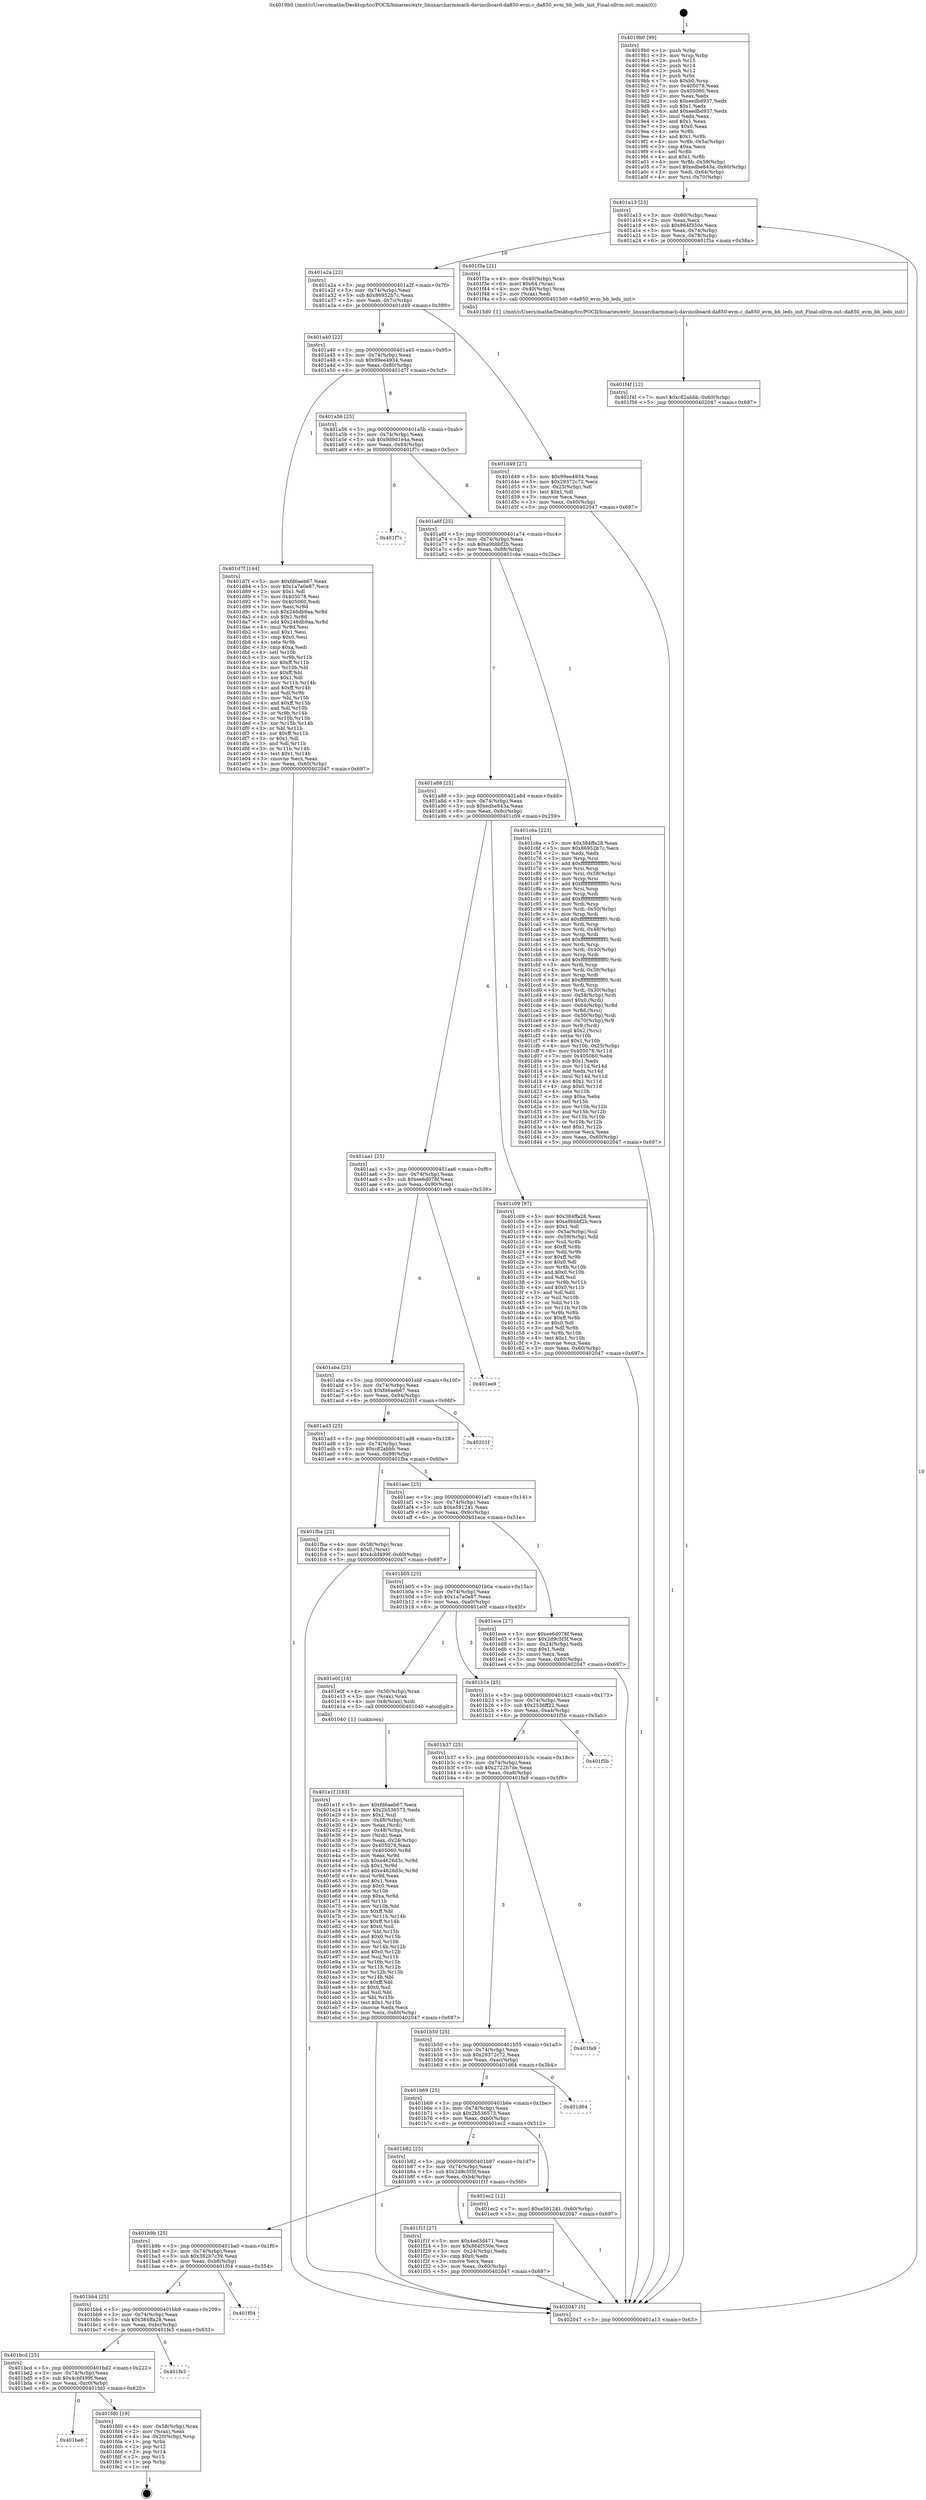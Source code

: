 digraph "0x4019b0" {
  label = "0x4019b0 (/mnt/c/Users/mathe/Desktop/tcc/POCII/binaries/extr_linuxarcharmmach-davinciboard-da850-evm.c_da850_evm_bb_leds_init_Final-ollvm.out::main(0))"
  labelloc = "t"
  node[shape=record]

  Entry [label="",width=0.3,height=0.3,shape=circle,fillcolor=black,style=filled]
  "0x401a13" [label="{
     0x401a13 [23]\l
     | [instrs]\l
     &nbsp;&nbsp;0x401a13 \<+3\>: mov -0x60(%rbp),%eax\l
     &nbsp;&nbsp;0x401a16 \<+2\>: mov %eax,%ecx\l
     &nbsp;&nbsp;0x401a18 \<+6\>: sub $0x864f350e,%ecx\l
     &nbsp;&nbsp;0x401a1e \<+3\>: mov %eax,-0x74(%rbp)\l
     &nbsp;&nbsp;0x401a21 \<+3\>: mov %ecx,-0x78(%rbp)\l
     &nbsp;&nbsp;0x401a24 \<+6\>: je 0000000000401f3a \<main+0x58a\>\l
  }"]
  "0x401f3a" [label="{
     0x401f3a [21]\l
     | [instrs]\l
     &nbsp;&nbsp;0x401f3a \<+4\>: mov -0x40(%rbp),%rax\l
     &nbsp;&nbsp;0x401f3e \<+6\>: movl $0x64,(%rax)\l
     &nbsp;&nbsp;0x401f44 \<+4\>: mov -0x40(%rbp),%rax\l
     &nbsp;&nbsp;0x401f48 \<+2\>: mov (%rax),%edi\l
     &nbsp;&nbsp;0x401f4a \<+5\>: call 00000000004015d0 \<da850_evm_bb_leds_init\>\l
     | [calls]\l
     &nbsp;&nbsp;0x4015d0 \{1\} (/mnt/c/Users/mathe/Desktop/tcc/POCII/binaries/extr_linuxarcharmmach-davinciboard-da850-evm.c_da850_evm_bb_leds_init_Final-ollvm.out::da850_evm_bb_leds_init)\l
  }"]
  "0x401a2a" [label="{
     0x401a2a [22]\l
     | [instrs]\l
     &nbsp;&nbsp;0x401a2a \<+5\>: jmp 0000000000401a2f \<main+0x7f\>\l
     &nbsp;&nbsp;0x401a2f \<+3\>: mov -0x74(%rbp),%eax\l
     &nbsp;&nbsp;0x401a32 \<+5\>: sub $0x86952b7c,%eax\l
     &nbsp;&nbsp;0x401a37 \<+3\>: mov %eax,-0x7c(%rbp)\l
     &nbsp;&nbsp;0x401a3a \<+6\>: je 0000000000401d49 \<main+0x399\>\l
  }"]
  Exit [label="",width=0.3,height=0.3,shape=circle,fillcolor=black,style=filled,peripheries=2]
  "0x401d49" [label="{
     0x401d49 [27]\l
     | [instrs]\l
     &nbsp;&nbsp;0x401d49 \<+5\>: mov $0x99ee4934,%eax\l
     &nbsp;&nbsp;0x401d4e \<+5\>: mov $0x29372c72,%ecx\l
     &nbsp;&nbsp;0x401d53 \<+3\>: mov -0x25(%rbp),%dl\l
     &nbsp;&nbsp;0x401d56 \<+3\>: test $0x1,%dl\l
     &nbsp;&nbsp;0x401d59 \<+3\>: cmovne %ecx,%eax\l
     &nbsp;&nbsp;0x401d5c \<+3\>: mov %eax,-0x60(%rbp)\l
     &nbsp;&nbsp;0x401d5f \<+5\>: jmp 0000000000402047 \<main+0x697\>\l
  }"]
  "0x401a40" [label="{
     0x401a40 [22]\l
     | [instrs]\l
     &nbsp;&nbsp;0x401a40 \<+5\>: jmp 0000000000401a45 \<main+0x95\>\l
     &nbsp;&nbsp;0x401a45 \<+3\>: mov -0x74(%rbp),%eax\l
     &nbsp;&nbsp;0x401a48 \<+5\>: sub $0x99ee4934,%eax\l
     &nbsp;&nbsp;0x401a4d \<+3\>: mov %eax,-0x80(%rbp)\l
     &nbsp;&nbsp;0x401a50 \<+6\>: je 0000000000401d7f \<main+0x3cf\>\l
  }"]
  "0x401be6" [label="{
     0x401be6\l
  }", style=dashed]
  "0x401d7f" [label="{
     0x401d7f [144]\l
     | [instrs]\l
     &nbsp;&nbsp;0x401d7f \<+5\>: mov $0xfd6aeb67,%eax\l
     &nbsp;&nbsp;0x401d84 \<+5\>: mov $0x1a7a0e87,%ecx\l
     &nbsp;&nbsp;0x401d89 \<+2\>: mov $0x1,%dl\l
     &nbsp;&nbsp;0x401d8b \<+7\>: mov 0x405078,%esi\l
     &nbsp;&nbsp;0x401d92 \<+7\>: mov 0x405060,%edi\l
     &nbsp;&nbsp;0x401d99 \<+3\>: mov %esi,%r8d\l
     &nbsp;&nbsp;0x401d9c \<+7\>: sub $0x246db9aa,%r8d\l
     &nbsp;&nbsp;0x401da3 \<+4\>: sub $0x1,%r8d\l
     &nbsp;&nbsp;0x401da7 \<+7\>: add $0x246db9aa,%r8d\l
     &nbsp;&nbsp;0x401dae \<+4\>: imul %r8d,%esi\l
     &nbsp;&nbsp;0x401db2 \<+3\>: and $0x1,%esi\l
     &nbsp;&nbsp;0x401db5 \<+3\>: cmp $0x0,%esi\l
     &nbsp;&nbsp;0x401db8 \<+4\>: sete %r9b\l
     &nbsp;&nbsp;0x401dbc \<+3\>: cmp $0xa,%edi\l
     &nbsp;&nbsp;0x401dbf \<+4\>: setl %r10b\l
     &nbsp;&nbsp;0x401dc3 \<+3\>: mov %r9b,%r11b\l
     &nbsp;&nbsp;0x401dc6 \<+4\>: xor $0xff,%r11b\l
     &nbsp;&nbsp;0x401dca \<+3\>: mov %r10b,%bl\l
     &nbsp;&nbsp;0x401dcd \<+3\>: xor $0xff,%bl\l
     &nbsp;&nbsp;0x401dd0 \<+3\>: xor $0x1,%dl\l
     &nbsp;&nbsp;0x401dd3 \<+3\>: mov %r11b,%r14b\l
     &nbsp;&nbsp;0x401dd6 \<+4\>: and $0xff,%r14b\l
     &nbsp;&nbsp;0x401dda \<+3\>: and %dl,%r9b\l
     &nbsp;&nbsp;0x401ddd \<+3\>: mov %bl,%r15b\l
     &nbsp;&nbsp;0x401de0 \<+4\>: and $0xff,%r15b\l
     &nbsp;&nbsp;0x401de4 \<+3\>: and %dl,%r10b\l
     &nbsp;&nbsp;0x401de7 \<+3\>: or %r9b,%r14b\l
     &nbsp;&nbsp;0x401dea \<+3\>: or %r10b,%r15b\l
     &nbsp;&nbsp;0x401ded \<+3\>: xor %r15b,%r14b\l
     &nbsp;&nbsp;0x401df0 \<+3\>: or %bl,%r11b\l
     &nbsp;&nbsp;0x401df3 \<+4\>: xor $0xff,%r11b\l
     &nbsp;&nbsp;0x401df7 \<+3\>: or $0x1,%dl\l
     &nbsp;&nbsp;0x401dfa \<+3\>: and %dl,%r11b\l
     &nbsp;&nbsp;0x401dfd \<+3\>: or %r11b,%r14b\l
     &nbsp;&nbsp;0x401e00 \<+4\>: test $0x1,%r14b\l
     &nbsp;&nbsp;0x401e04 \<+3\>: cmovne %ecx,%eax\l
     &nbsp;&nbsp;0x401e07 \<+3\>: mov %eax,-0x60(%rbp)\l
     &nbsp;&nbsp;0x401e0a \<+5\>: jmp 0000000000402047 \<main+0x697\>\l
  }"]
  "0x401a56" [label="{
     0x401a56 [25]\l
     | [instrs]\l
     &nbsp;&nbsp;0x401a56 \<+5\>: jmp 0000000000401a5b \<main+0xab\>\l
     &nbsp;&nbsp;0x401a5b \<+3\>: mov -0x74(%rbp),%eax\l
     &nbsp;&nbsp;0x401a5e \<+5\>: sub $0x9d9d1e4a,%eax\l
     &nbsp;&nbsp;0x401a63 \<+6\>: mov %eax,-0x84(%rbp)\l
     &nbsp;&nbsp;0x401a69 \<+6\>: je 0000000000401f7c \<main+0x5cc\>\l
  }"]
  "0x401fd0" [label="{
     0x401fd0 [19]\l
     | [instrs]\l
     &nbsp;&nbsp;0x401fd0 \<+4\>: mov -0x58(%rbp),%rax\l
     &nbsp;&nbsp;0x401fd4 \<+2\>: mov (%rax),%eax\l
     &nbsp;&nbsp;0x401fd6 \<+4\>: lea -0x20(%rbp),%rsp\l
     &nbsp;&nbsp;0x401fda \<+1\>: pop %rbx\l
     &nbsp;&nbsp;0x401fdb \<+2\>: pop %r12\l
     &nbsp;&nbsp;0x401fdd \<+2\>: pop %r14\l
     &nbsp;&nbsp;0x401fdf \<+2\>: pop %r15\l
     &nbsp;&nbsp;0x401fe1 \<+1\>: pop %rbp\l
     &nbsp;&nbsp;0x401fe2 \<+1\>: ret\l
  }"]
  "0x401f7c" [label="{
     0x401f7c\l
  }", style=dashed]
  "0x401a6f" [label="{
     0x401a6f [25]\l
     | [instrs]\l
     &nbsp;&nbsp;0x401a6f \<+5\>: jmp 0000000000401a74 \<main+0xc4\>\l
     &nbsp;&nbsp;0x401a74 \<+3\>: mov -0x74(%rbp),%eax\l
     &nbsp;&nbsp;0x401a77 \<+5\>: sub $0xa9bbbf2b,%eax\l
     &nbsp;&nbsp;0x401a7c \<+6\>: mov %eax,-0x88(%rbp)\l
     &nbsp;&nbsp;0x401a82 \<+6\>: je 0000000000401c6a \<main+0x2ba\>\l
  }"]
  "0x401bcd" [label="{
     0x401bcd [25]\l
     | [instrs]\l
     &nbsp;&nbsp;0x401bcd \<+5\>: jmp 0000000000401bd2 \<main+0x222\>\l
     &nbsp;&nbsp;0x401bd2 \<+3\>: mov -0x74(%rbp),%eax\l
     &nbsp;&nbsp;0x401bd5 \<+5\>: sub $0x4cbf499f,%eax\l
     &nbsp;&nbsp;0x401bda \<+6\>: mov %eax,-0xc0(%rbp)\l
     &nbsp;&nbsp;0x401be0 \<+6\>: je 0000000000401fd0 \<main+0x620\>\l
  }"]
  "0x401c6a" [label="{
     0x401c6a [223]\l
     | [instrs]\l
     &nbsp;&nbsp;0x401c6a \<+5\>: mov $0x384ffa28,%eax\l
     &nbsp;&nbsp;0x401c6f \<+5\>: mov $0x86952b7c,%ecx\l
     &nbsp;&nbsp;0x401c74 \<+2\>: xor %edx,%edx\l
     &nbsp;&nbsp;0x401c76 \<+3\>: mov %rsp,%rsi\l
     &nbsp;&nbsp;0x401c79 \<+4\>: add $0xfffffffffffffff0,%rsi\l
     &nbsp;&nbsp;0x401c7d \<+3\>: mov %rsi,%rsp\l
     &nbsp;&nbsp;0x401c80 \<+4\>: mov %rsi,-0x58(%rbp)\l
     &nbsp;&nbsp;0x401c84 \<+3\>: mov %rsp,%rsi\l
     &nbsp;&nbsp;0x401c87 \<+4\>: add $0xfffffffffffffff0,%rsi\l
     &nbsp;&nbsp;0x401c8b \<+3\>: mov %rsi,%rsp\l
     &nbsp;&nbsp;0x401c8e \<+3\>: mov %rsp,%rdi\l
     &nbsp;&nbsp;0x401c91 \<+4\>: add $0xfffffffffffffff0,%rdi\l
     &nbsp;&nbsp;0x401c95 \<+3\>: mov %rdi,%rsp\l
     &nbsp;&nbsp;0x401c98 \<+4\>: mov %rdi,-0x50(%rbp)\l
     &nbsp;&nbsp;0x401c9c \<+3\>: mov %rsp,%rdi\l
     &nbsp;&nbsp;0x401c9f \<+4\>: add $0xfffffffffffffff0,%rdi\l
     &nbsp;&nbsp;0x401ca3 \<+3\>: mov %rdi,%rsp\l
     &nbsp;&nbsp;0x401ca6 \<+4\>: mov %rdi,-0x48(%rbp)\l
     &nbsp;&nbsp;0x401caa \<+3\>: mov %rsp,%rdi\l
     &nbsp;&nbsp;0x401cad \<+4\>: add $0xfffffffffffffff0,%rdi\l
     &nbsp;&nbsp;0x401cb1 \<+3\>: mov %rdi,%rsp\l
     &nbsp;&nbsp;0x401cb4 \<+4\>: mov %rdi,-0x40(%rbp)\l
     &nbsp;&nbsp;0x401cb8 \<+3\>: mov %rsp,%rdi\l
     &nbsp;&nbsp;0x401cbb \<+4\>: add $0xfffffffffffffff0,%rdi\l
     &nbsp;&nbsp;0x401cbf \<+3\>: mov %rdi,%rsp\l
     &nbsp;&nbsp;0x401cc2 \<+4\>: mov %rdi,-0x38(%rbp)\l
     &nbsp;&nbsp;0x401cc6 \<+3\>: mov %rsp,%rdi\l
     &nbsp;&nbsp;0x401cc9 \<+4\>: add $0xfffffffffffffff0,%rdi\l
     &nbsp;&nbsp;0x401ccd \<+3\>: mov %rdi,%rsp\l
     &nbsp;&nbsp;0x401cd0 \<+4\>: mov %rdi,-0x30(%rbp)\l
     &nbsp;&nbsp;0x401cd4 \<+4\>: mov -0x58(%rbp),%rdi\l
     &nbsp;&nbsp;0x401cd8 \<+6\>: movl $0x0,(%rdi)\l
     &nbsp;&nbsp;0x401cde \<+4\>: mov -0x64(%rbp),%r8d\l
     &nbsp;&nbsp;0x401ce2 \<+3\>: mov %r8d,(%rsi)\l
     &nbsp;&nbsp;0x401ce5 \<+4\>: mov -0x50(%rbp),%rdi\l
     &nbsp;&nbsp;0x401ce9 \<+4\>: mov -0x70(%rbp),%r9\l
     &nbsp;&nbsp;0x401ced \<+3\>: mov %r9,(%rdi)\l
     &nbsp;&nbsp;0x401cf0 \<+3\>: cmpl $0x2,(%rsi)\l
     &nbsp;&nbsp;0x401cf3 \<+4\>: setne %r10b\l
     &nbsp;&nbsp;0x401cf7 \<+4\>: and $0x1,%r10b\l
     &nbsp;&nbsp;0x401cfb \<+4\>: mov %r10b,-0x25(%rbp)\l
     &nbsp;&nbsp;0x401cff \<+8\>: mov 0x405078,%r11d\l
     &nbsp;&nbsp;0x401d07 \<+7\>: mov 0x405060,%ebx\l
     &nbsp;&nbsp;0x401d0e \<+3\>: sub $0x1,%edx\l
     &nbsp;&nbsp;0x401d11 \<+3\>: mov %r11d,%r14d\l
     &nbsp;&nbsp;0x401d14 \<+3\>: add %edx,%r14d\l
     &nbsp;&nbsp;0x401d17 \<+4\>: imul %r14d,%r11d\l
     &nbsp;&nbsp;0x401d1b \<+4\>: and $0x1,%r11d\l
     &nbsp;&nbsp;0x401d1f \<+4\>: cmp $0x0,%r11d\l
     &nbsp;&nbsp;0x401d23 \<+4\>: sete %r10b\l
     &nbsp;&nbsp;0x401d27 \<+3\>: cmp $0xa,%ebx\l
     &nbsp;&nbsp;0x401d2a \<+4\>: setl %r15b\l
     &nbsp;&nbsp;0x401d2e \<+3\>: mov %r10b,%r12b\l
     &nbsp;&nbsp;0x401d31 \<+3\>: and %r15b,%r12b\l
     &nbsp;&nbsp;0x401d34 \<+3\>: xor %r15b,%r10b\l
     &nbsp;&nbsp;0x401d37 \<+3\>: or %r10b,%r12b\l
     &nbsp;&nbsp;0x401d3a \<+4\>: test $0x1,%r12b\l
     &nbsp;&nbsp;0x401d3e \<+3\>: cmovne %ecx,%eax\l
     &nbsp;&nbsp;0x401d41 \<+3\>: mov %eax,-0x60(%rbp)\l
     &nbsp;&nbsp;0x401d44 \<+5\>: jmp 0000000000402047 \<main+0x697\>\l
  }"]
  "0x401a88" [label="{
     0x401a88 [25]\l
     | [instrs]\l
     &nbsp;&nbsp;0x401a88 \<+5\>: jmp 0000000000401a8d \<main+0xdd\>\l
     &nbsp;&nbsp;0x401a8d \<+3\>: mov -0x74(%rbp),%eax\l
     &nbsp;&nbsp;0x401a90 \<+5\>: sub $0xedbe843a,%eax\l
     &nbsp;&nbsp;0x401a95 \<+6\>: mov %eax,-0x8c(%rbp)\l
     &nbsp;&nbsp;0x401a9b \<+6\>: je 0000000000401c09 \<main+0x259\>\l
  }"]
  "0x401fe3" [label="{
     0x401fe3\l
  }", style=dashed]
  "0x401c09" [label="{
     0x401c09 [97]\l
     | [instrs]\l
     &nbsp;&nbsp;0x401c09 \<+5\>: mov $0x384ffa28,%eax\l
     &nbsp;&nbsp;0x401c0e \<+5\>: mov $0xa9bbbf2b,%ecx\l
     &nbsp;&nbsp;0x401c13 \<+2\>: mov $0x1,%dl\l
     &nbsp;&nbsp;0x401c15 \<+4\>: mov -0x5a(%rbp),%sil\l
     &nbsp;&nbsp;0x401c19 \<+4\>: mov -0x59(%rbp),%dil\l
     &nbsp;&nbsp;0x401c1d \<+3\>: mov %sil,%r8b\l
     &nbsp;&nbsp;0x401c20 \<+4\>: xor $0xff,%r8b\l
     &nbsp;&nbsp;0x401c24 \<+3\>: mov %dil,%r9b\l
     &nbsp;&nbsp;0x401c27 \<+4\>: xor $0xff,%r9b\l
     &nbsp;&nbsp;0x401c2b \<+3\>: xor $0x0,%dl\l
     &nbsp;&nbsp;0x401c2e \<+3\>: mov %r8b,%r10b\l
     &nbsp;&nbsp;0x401c31 \<+4\>: and $0x0,%r10b\l
     &nbsp;&nbsp;0x401c35 \<+3\>: and %dl,%sil\l
     &nbsp;&nbsp;0x401c38 \<+3\>: mov %r9b,%r11b\l
     &nbsp;&nbsp;0x401c3b \<+4\>: and $0x0,%r11b\l
     &nbsp;&nbsp;0x401c3f \<+3\>: and %dl,%dil\l
     &nbsp;&nbsp;0x401c42 \<+3\>: or %sil,%r10b\l
     &nbsp;&nbsp;0x401c45 \<+3\>: or %dil,%r11b\l
     &nbsp;&nbsp;0x401c48 \<+3\>: xor %r11b,%r10b\l
     &nbsp;&nbsp;0x401c4b \<+3\>: or %r9b,%r8b\l
     &nbsp;&nbsp;0x401c4e \<+4\>: xor $0xff,%r8b\l
     &nbsp;&nbsp;0x401c52 \<+3\>: or $0x0,%dl\l
     &nbsp;&nbsp;0x401c55 \<+3\>: and %dl,%r8b\l
     &nbsp;&nbsp;0x401c58 \<+3\>: or %r8b,%r10b\l
     &nbsp;&nbsp;0x401c5b \<+4\>: test $0x1,%r10b\l
     &nbsp;&nbsp;0x401c5f \<+3\>: cmovne %ecx,%eax\l
     &nbsp;&nbsp;0x401c62 \<+3\>: mov %eax,-0x60(%rbp)\l
     &nbsp;&nbsp;0x401c65 \<+5\>: jmp 0000000000402047 \<main+0x697\>\l
  }"]
  "0x401aa1" [label="{
     0x401aa1 [25]\l
     | [instrs]\l
     &nbsp;&nbsp;0x401aa1 \<+5\>: jmp 0000000000401aa6 \<main+0xf6\>\l
     &nbsp;&nbsp;0x401aa6 \<+3\>: mov -0x74(%rbp),%eax\l
     &nbsp;&nbsp;0x401aa9 \<+5\>: sub $0xee6d078f,%eax\l
     &nbsp;&nbsp;0x401aae \<+6\>: mov %eax,-0x90(%rbp)\l
     &nbsp;&nbsp;0x401ab4 \<+6\>: je 0000000000401ee9 \<main+0x539\>\l
  }"]
  "0x402047" [label="{
     0x402047 [5]\l
     | [instrs]\l
     &nbsp;&nbsp;0x402047 \<+5\>: jmp 0000000000401a13 \<main+0x63\>\l
  }"]
  "0x4019b0" [label="{
     0x4019b0 [99]\l
     | [instrs]\l
     &nbsp;&nbsp;0x4019b0 \<+1\>: push %rbp\l
     &nbsp;&nbsp;0x4019b1 \<+3\>: mov %rsp,%rbp\l
     &nbsp;&nbsp;0x4019b4 \<+2\>: push %r15\l
     &nbsp;&nbsp;0x4019b6 \<+2\>: push %r14\l
     &nbsp;&nbsp;0x4019b8 \<+2\>: push %r12\l
     &nbsp;&nbsp;0x4019ba \<+1\>: push %rbx\l
     &nbsp;&nbsp;0x4019bb \<+7\>: sub $0xb0,%rsp\l
     &nbsp;&nbsp;0x4019c2 \<+7\>: mov 0x405078,%eax\l
     &nbsp;&nbsp;0x4019c9 \<+7\>: mov 0x405060,%ecx\l
     &nbsp;&nbsp;0x4019d0 \<+2\>: mov %eax,%edx\l
     &nbsp;&nbsp;0x4019d2 \<+6\>: sub $0xeedbd937,%edx\l
     &nbsp;&nbsp;0x4019d8 \<+3\>: sub $0x1,%edx\l
     &nbsp;&nbsp;0x4019db \<+6\>: add $0xeedbd937,%edx\l
     &nbsp;&nbsp;0x4019e1 \<+3\>: imul %edx,%eax\l
     &nbsp;&nbsp;0x4019e4 \<+3\>: and $0x1,%eax\l
     &nbsp;&nbsp;0x4019e7 \<+3\>: cmp $0x0,%eax\l
     &nbsp;&nbsp;0x4019ea \<+4\>: sete %r8b\l
     &nbsp;&nbsp;0x4019ee \<+4\>: and $0x1,%r8b\l
     &nbsp;&nbsp;0x4019f2 \<+4\>: mov %r8b,-0x5a(%rbp)\l
     &nbsp;&nbsp;0x4019f6 \<+3\>: cmp $0xa,%ecx\l
     &nbsp;&nbsp;0x4019f9 \<+4\>: setl %r8b\l
     &nbsp;&nbsp;0x4019fd \<+4\>: and $0x1,%r8b\l
     &nbsp;&nbsp;0x401a01 \<+4\>: mov %r8b,-0x59(%rbp)\l
     &nbsp;&nbsp;0x401a05 \<+7\>: movl $0xedbe843a,-0x60(%rbp)\l
     &nbsp;&nbsp;0x401a0c \<+3\>: mov %edi,-0x64(%rbp)\l
     &nbsp;&nbsp;0x401a0f \<+4\>: mov %rsi,-0x70(%rbp)\l
  }"]
  "0x401bb4" [label="{
     0x401bb4 [25]\l
     | [instrs]\l
     &nbsp;&nbsp;0x401bb4 \<+5\>: jmp 0000000000401bb9 \<main+0x209\>\l
     &nbsp;&nbsp;0x401bb9 \<+3\>: mov -0x74(%rbp),%eax\l
     &nbsp;&nbsp;0x401bbc \<+5\>: sub $0x384ffa28,%eax\l
     &nbsp;&nbsp;0x401bc1 \<+6\>: mov %eax,-0xbc(%rbp)\l
     &nbsp;&nbsp;0x401bc7 \<+6\>: je 0000000000401fe3 \<main+0x633\>\l
  }"]
  "0x401ee9" [label="{
     0x401ee9\l
  }", style=dashed]
  "0x401aba" [label="{
     0x401aba [25]\l
     | [instrs]\l
     &nbsp;&nbsp;0x401aba \<+5\>: jmp 0000000000401abf \<main+0x10f\>\l
     &nbsp;&nbsp;0x401abf \<+3\>: mov -0x74(%rbp),%eax\l
     &nbsp;&nbsp;0x401ac2 \<+5\>: sub $0xfd6aeb67,%eax\l
     &nbsp;&nbsp;0x401ac7 \<+6\>: mov %eax,-0x94(%rbp)\l
     &nbsp;&nbsp;0x401acd \<+6\>: je 000000000040201f \<main+0x66f\>\l
  }"]
  "0x401f04" [label="{
     0x401f04\l
  }", style=dashed]
  "0x40201f" [label="{
     0x40201f\l
  }", style=dashed]
  "0x401ad3" [label="{
     0x401ad3 [25]\l
     | [instrs]\l
     &nbsp;&nbsp;0x401ad3 \<+5\>: jmp 0000000000401ad8 \<main+0x128\>\l
     &nbsp;&nbsp;0x401ad8 \<+3\>: mov -0x74(%rbp),%eax\l
     &nbsp;&nbsp;0x401adb \<+5\>: sub $0xc82abbb,%eax\l
     &nbsp;&nbsp;0x401ae0 \<+6\>: mov %eax,-0x98(%rbp)\l
     &nbsp;&nbsp;0x401ae6 \<+6\>: je 0000000000401fba \<main+0x60a\>\l
  }"]
  "0x401f4f" [label="{
     0x401f4f [12]\l
     | [instrs]\l
     &nbsp;&nbsp;0x401f4f \<+7\>: movl $0xc82abbb,-0x60(%rbp)\l
     &nbsp;&nbsp;0x401f56 \<+5\>: jmp 0000000000402047 \<main+0x697\>\l
  }"]
  "0x401fba" [label="{
     0x401fba [22]\l
     | [instrs]\l
     &nbsp;&nbsp;0x401fba \<+4\>: mov -0x58(%rbp),%rax\l
     &nbsp;&nbsp;0x401fbe \<+6\>: movl $0x0,(%rax)\l
     &nbsp;&nbsp;0x401fc4 \<+7\>: movl $0x4cbf499f,-0x60(%rbp)\l
     &nbsp;&nbsp;0x401fcb \<+5\>: jmp 0000000000402047 \<main+0x697\>\l
  }"]
  "0x401aec" [label="{
     0x401aec [25]\l
     | [instrs]\l
     &nbsp;&nbsp;0x401aec \<+5\>: jmp 0000000000401af1 \<main+0x141\>\l
     &nbsp;&nbsp;0x401af1 \<+3\>: mov -0x74(%rbp),%eax\l
     &nbsp;&nbsp;0x401af4 \<+5\>: sub $0xe591241,%eax\l
     &nbsp;&nbsp;0x401af9 \<+6\>: mov %eax,-0x9c(%rbp)\l
     &nbsp;&nbsp;0x401aff \<+6\>: je 0000000000401ece \<main+0x51e\>\l
  }"]
  "0x401b9b" [label="{
     0x401b9b [25]\l
     | [instrs]\l
     &nbsp;&nbsp;0x401b9b \<+5\>: jmp 0000000000401ba0 \<main+0x1f0\>\l
     &nbsp;&nbsp;0x401ba0 \<+3\>: mov -0x74(%rbp),%eax\l
     &nbsp;&nbsp;0x401ba3 \<+5\>: sub $0x382b7c39,%eax\l
     &nbsp;&nbsp;0x401ba8 \<+6\>: mov %eax,-0xb8(%rbp)\l
     &nbsp;&nbsp;0x401bae \<+6\>: je 0000000000401f04 \<main+0x554\>\l
  }"]
  "0x401ece" [label="{
     0x401ece [27]\l
     | [instrs]\l
     &nbsp;&nbsp;0x401ece \<+5\>: mov $0xee6d078f,%eax\l
     &nbsp;&nbsp;0x401ed3 \<+5\>: mov $0x2d9c5f3f,%ecx\l
     &nbsp;&nbsp;0x401ed8 \<+3\>: mov -0x24(%rbp),%edx\l
     &nbsp;&nbsp;0x401edb \<+3\>: cmp $0x1,%edx\l
     &nbsp;&nbsp;0x401ede \<+3\>: cmovl %ecx,%eax\l
     &nbsp;&nbsp;0x401ee1 \<+3\>: mov %eax,-0x60(%rbp)\l
     &nbsp;&nbsp;0x401ee4 \<+5\>: jmp 0000000000402047 \<main+0x697\>\l
  }"]
  "0x401b05" [label="{
     0x401b05 [25]\l
     | [instrs]\l
     &nbsp;&nbsp;0x401b05 \<+5\>: jmp 0000000000401b0a \<main+0x15a\>\l
     &nbsp;&nbsp;0x401b0a \<+3\>: mov -0x74(%rbp),%eax\l
     &nbsp;&nbsp;0x401b0d \<+5\>: sub $0x1a7a0e87,%eax\l
     &nbsp;&nbsp;0x401b12 \<+6\>: mov %eax,-0xa0(%rbp)\l
     &nbsp;&nbsp;0x401b18 \<+6\>: je 0000000000401e0f \<main+0x45f\>\l
  }"]
  "0x401f1f" [label="{
     0x401f1f [27]\l
     | [instrs]\l
     &nbsp;&nbsp;0x401f1f \<+5\>: mov $0x4ed3d471,%eax\l
     &nbsp;&nbsp;0x401f24 \<+5\>: mov $0x864f350e,%ecx\l
     &nbsp;&nbsp;0x401f29 \<+3\>: mov -0x24(%rbp),%edx\l
     &nbsp;&nbsp;0x401f2c \<+3\>: cmp $0x0,%edx\l
     &nbsp;&nbsp;0x401f2f \<+3\>: cmove %ecx,%eax\l
     &nbsp;&nbsp;0x401f32 \<+3\>: mov %eax,-0x60(%rbp)\l
     &nbsp;&nbsp;0x401f35 \<+5\>: jmp 0000000000402047 \<main+0x697\>\l
  }"]
  "0x401e0f" [label="{
     0x401e0f [16]\l
     | [instrs]\l
     &nbsp;&nbsp;0x401e0f \<+4\>: mov -0x50(%rbp),%rax\l
     &nbsp;&nbsp;0x401e13 \<+3\>: mov (%rax),%rax\l
     &nbsp;&nbsp;0x401e16 \<+4\>: mov 0x8(%rax),%rdi\l
     &nbsp;&nbsp;0x401e1a \<+5\>: call 0000000000401040 \<atoi@plt\>\l
     | [calls]\l
     &nbsp;&nbsp;0x401040 \{1\} (unknown)\l
  }"]
  "0x401b1e" [label="{
     0x401b1e [25]\l
     | [instrs]\l
     &nbsp;&nbsp;0x401b1e \<+5\>: jmp 0000000000401b23 \<main+0x173\>\l
     &nbsp;&nbsp;0x401b23 \<+3\>: mov -0x74(%rbp),%eax\l
     &nbsp;&nbsp;0x401b26 \<+5\>: sub $0x2536ff22,%eax\l
     &nbsp;&nbsp;0x401b2b \<+6\>: mov %eax,-0xa4(%rbp)\l
     &nbsp;&nbsp;0x401b31 \<+6\>: je 0000000000401f5b \<main+0x5ab\>\l
  }"]
  "0x401e1f" [label="{
     0x401e1f [163]\l
     | [instrs]\l
     &nbsp;&nbsp;0x401e1f \<+5\>: mov $0xfd6aeb67,%ecx\l
     &nbsp;&nbsp;0x401e24 \<+5\>: mov $0x2b536573,%edx\l
     &nbsp;&nbsp;0x401e29 \<+3\>: mov $0x1,%sil\l
     &nbsp;&nbsp;0x401e2c \<+4\>: mov -0x48(%rbp),%rdi\l
     &nbsp;&nbsp;0x401e30 \<+2\>: mov %eax,(%rdi)\l
     &nbsp;&nbsp;0x401e32 \<+4\>: mov -0x48(%rbp),%rdi\l
     &nbsp;&nbsp;0x401e36 \<+2\>: mov (%rdi),%eax\l
     &nbsp;&nbsp;0x401e38 \<+3\>: mov %eax,-0x24(%rbp)\l
     &nbsp;&nbsp;0x401e3b \<+7\>: mov 0x405078,%eax\l
     &nbsp;&nbsp;0x401e42 \<+8\>: mov 0x405060,%r8d\l
     &nbsp;&nbsp;0x401e4a \<+3\>: mov %eax,%r9d\l
     &nbsp;&nbsp;0x401e4d \<+7\>: sub $0xe4626d3c,%r9d\l
     &nbsp;&nbsp;0x401e54 \<+4\>: sub $0x1,%r9d\l
     &nbsp;&nbsp;0x401e58 \<+7\>: add $0xe4626d3c,%r9d\l
     &nbsp;&nbsp;0x401e5f \<+4\>: imul %r9d,%eax\l
     &nbsp;&nbsp;0x401e63 \<+3\>: and $0x1,%eax\l
     &nbsp;&nbsp;0x401e66 \<+3\>: cmp $0x0,%eax\l
     &nbsp;&nbsp;0x401e69 \<+4\>: sete %r10b\l
     &nbsp;&nbsp;0x401e6d \<+4\>: cmp $0xa,%r8d\l
     &nbsp;&nbsp;0x401e71 \<+4\>: setl %r11b\l
     &nbsp;&nbsp;0x401e75 \<+3\>: mov %r10b,%bl\l
     &nbsp;&nbsp;0x401e78 \<+3\>: xor $0xff,%bl\l
     &nbsp;&nbsp;0x401e7b \<+3\>: mov %r11b,%r14b\l
     &nbsp;&nbsp;0x401e7e \<+4\>: xor $0xff,%r14b\l
     &nbsp;&nbsp;0x401e82 \<+4\>: xor $0x0,%sil\l
     &nbsp;&nbsp;0x401e86 \<+3\>: mov %bl,%r15b\l
     &nbsp;&nbsp;0x401e89 \<+4\>: and $0x0,%r15b\l
     &nbsp;&nbsp;0x401e8d \<+3\>: and %sil,%r10b\l
     &nbsp;&nbsp;0x401e90 \<+3\>: mov %r14b,%r12b\l
     &nbsp;&nbsp;0x401e93 \<+4\>: and $0x0,%r12b\l
     &nbsp;&nbsp;0x401e97 \<+3\>: and %sil,%r11b\l
     &nbsp;&nbsp;0x401e9a \<+3\>: or %r10b,%r15b\l
     &nbsp;&nbsp;0x401e9d \<+3\>: or %r11b,%r12b\l
     &nbsp;&nbsp;0x401ea0 \<+3\>: xor %r12b,%r15b\l
     &nbsp;&nbsp;0x401ea3 \<+3\>: or %r14b,%bl\l
     &nbsp;&nbsp;0x401ea6 \<+3\>: xor $0xff,%bl\l
     &nbsp;&nbsp;0x401ea9 \<+4\>: or $0x0,%sil\l
     &nbsp;&nbsp;0x401ead \<+3\>: and %sil,%bl\l
     &nbsp;&nbsp;0x401eb0 \<+3\>: or %bl,%r15b\l
     &nbsp;&nbsp;0x401eb3 \<+4\>: test $0x1,%r15b\l
     &nbsp;&nbsp;0x401eb7 \<+3\>: cmovne %edx,%ecx\l
     &nbsp;&nbsp;0x401eba \<+3\>: mov %ecx,-0x60(%rbp)\l
     &nbsp;&nbsp;0x401ebd \<+5\>: jmp 0000000000402047 \<main+0x697\>\l
  }"]
  "0x401b82" [label="{
     0x401b82 [25]\l
     | [instrs]\l
     &nbsp;&nbsp;0x401b82 \<+5\>: jmp 0000000000401b87 \<main+0x1d7\>\l
     &nbsp;&nbsp;0x401b87 \<+3\>: mov -0x74(%rbp),%eax\l
     &nbsp;&nbsp;0x401b8a \<+5\>: sub $0x2d9c5f3f,%eax\l
     &nbsp;&nbsp;0x401b8f \<+6\>: mov %eax,-0xb4(%rbp)\l
     &nbsp;&nbsp;0x401b95 \<+6\>: je 0000000000401f1f \<main+0x56f\>\l
  }"]
  "0x401f5b" [label="{
     0x401f5b\l
  }", style=dashed]
  "0x401b37" [label="{
     0x401b37 [25]\l
     | [instrs]\l
     &nbsp;&nbsp;0x401b37 \<+5\>: jmp 0000000000401b3c \<main+0x18c\>\l
     &nbsp;&nbsp;0x401b3c \<+3\>: mov -0x74(%rbp),%eax\l
     &nbsp;&nbsp;0x401b3f \<+5\>: sub $0x2722b7de,%eax\l
     &nbsp;&nbsp;0x401b44 \<+6\>: mov %eax,-0xa8(%rbp)\l
     &nbsp;&nbsp;0x401b4a \<+6\>: je 0000000000401fa9 \<main+0x5f9\>\l
  }"]
  "0x401ec2" [label="{
     0x401ec2 [12]\l
     | [instrs]\l
     &nbsp;&nbsp;0x401ec2 \<+7\>: movl $0xe591241,-0x60(%rbp)\l
     &nbsp;&nbsp;0x401ec9 \<+5\>: jmp 0000000000402047 \<main+0x697\>\l
  }"]
  "0x401fa9" [label="{
     0x401fa9\l
  }", style=dashed]
  "0x401b50" [label="{
     0x401b50 [25]\l
     | [instrs]\l
     &nbsp;&nbsp;0x401b50 \<+5\>: jmp 0000000000401b55 \<main+0x1a5\>\l
     &nbsp;&nbsp;0x401b55 \<+3\>: mov -0x74(%rbp),%eax\l
     &nbsp;&nbsp;0x401b58 \<+5\>: sub $0x29372c72,%eax\l
     &nbsp;&nbsp;0x401b5d \<+6\>: mov %eax,-0xac(%rbp)\l
     &nbsp;&nbsp;0x401b63 \<+6\>: je 0000000000401d64 \<main+0x3b4\>\l
  }"]
  "0x401b69" [label="{
     0x401b69 [25]\l
     | [instrs]\l
     &nbsp;&nbsp;0x401b69 \<+5\>: jmp 0000000000401b6e \<main+0x1be\>\l
     &nbsp;&nbsp;0x401b6e \<+3\>: mov -0x74(%rbp),%eax\l
     &nbsp;&nbsp;0x401b71 \<+5\>: sub $0x2b536573,%eax\l
     &nbsp;&nbsp;0x401b76 \<+6\>: mov %eax,-0xb0(%rbp)\l
     &nbsp;&nbsp;0x401b7c \<+6\>: je 0000000000401ec2 \<main+0x512\>\l
  }"]
  "0x401d64" [label="{
     0x401d64\l
  }", style=dashed]
  Entry -> "0x4019b0" [label=" 1"]
  "0x401a13" -> "0x401f3a" [label=" 1"]
  "0x401a13" -> "0x401a2a" [label=" 10"]
  "0x401fd0" -> Exit [label=" 1"]
  "0x401a2a" -> "0x401d49" [label=" 1"]
  "0x401a2a" -> "0x401a40" [label=" 9"]
  "0x401bcd" -> "0x401be6" [label=" 0"]
  "0x401a40" -> "0x401d7f" [label=" 1"]
  "0x401a40" -> "0x401a56" [label=" 8"]
  "0x401bcd" -> "0x401fd0" [label=" 1"]
  "0x401a56" -> "0x401f7c" [label=" 0"]
  "0x401a56" -> "0x401a6f" [label=" 8"]
  "0x401bb4" -> "0x401bcd" [label=" 1"]
  "0x401a6f" -> "0x401c6a" [label=" 1"]
  "0x401a6f" -> "0x401a88" [label=" 7"]
  "0x401bb4" -> "0x401fe3" [label=" 0"]
  "0x401a88" -> "0x401c09" [label=" 1"]
  "0x401a88" -> "0x401aa1" [label=" 6"]
  "0x401c09" -> "0x402047" [label=" 1"]
  "0x4019b0" -> "0x401a13" [label=" 1"]
  "0x402047" -> "0x401a13" [label=" 10"]
  "0x401c6a" -> "0x402047" [label=" 1"]
  "0x401d49" -> "0x402047" [label=" 1"]
  "0x401d7f" -> "0x402047" [label=" 1"]
  "0x401b9b" -> "0x401bb4" [label=" 1"]
  "0x401aa1" -> "0x401ee9" [label=" 0"]
  "0x401aa1" -> "0x401aba" [label=" 6"]
  "0x401b9b" -> "0x401f04" [label=" 0"]
  "0x401aba" -> "0x40201f" [label=" 0"]
  "0x401aba" -> "0x401ad3" [label=" 6"]
  "0x401fba" -> "0x402047" [label=" 1"]
  "0x401ad3" -> "0x401fba" [label=" 1"]
  "0x401ad3" -> "0x401aec" [label=" 5"]
  "0x401f4f" -> "0x402047" [label=" 1"]
  "0x401aec" -> "0x401ece" [label=" 1"]
  "0x401aec" -> "0x401b05" [label=" 4"]
  "0x401f3a" -> "0x401f4f" [label=" 1"]
  "0x401b05" -> "0x401e0f" [label=" 1"]
  "0x401b05" -> "0x401b1e" [label=" 3"]
  "0x401e0f" -> "0x401e1f" [label=" 1"]
  "0x401e1f" -> "0x402047" [label=" 1"]
  "0x401f1f" -> "0x402047" [label=" 1"]
  "0x401b1e" -> "0x401f5b" [label=" 0"]
  "0x401b1e" -> "0x401b37" [label=" 3"]
  "0x401b82" -> "0x401f1f" [label=" 1"]
  "0x401b37" -> "0x401fa9" [label=" 0"]
  "0x401b37" -> "0x401b50" [label=" 3"]
  "0x401b82" -> "0x401b9b" [label=" 1"]
  "0x401b50" -> "0x401d64" [label=" 0"]
  "0x401b50" -> "0x401b69" [label=" 3"]
  "0x401ece" -> "0x402047" [label=" 1"]
  "0x401b69" -> "0x401ec2" [label=" 1"]
  "0x401b69" -> "0x401b82" [label=" 2"]
  "0x401ec2" -> "0x402047" [label=" 1"]
}
